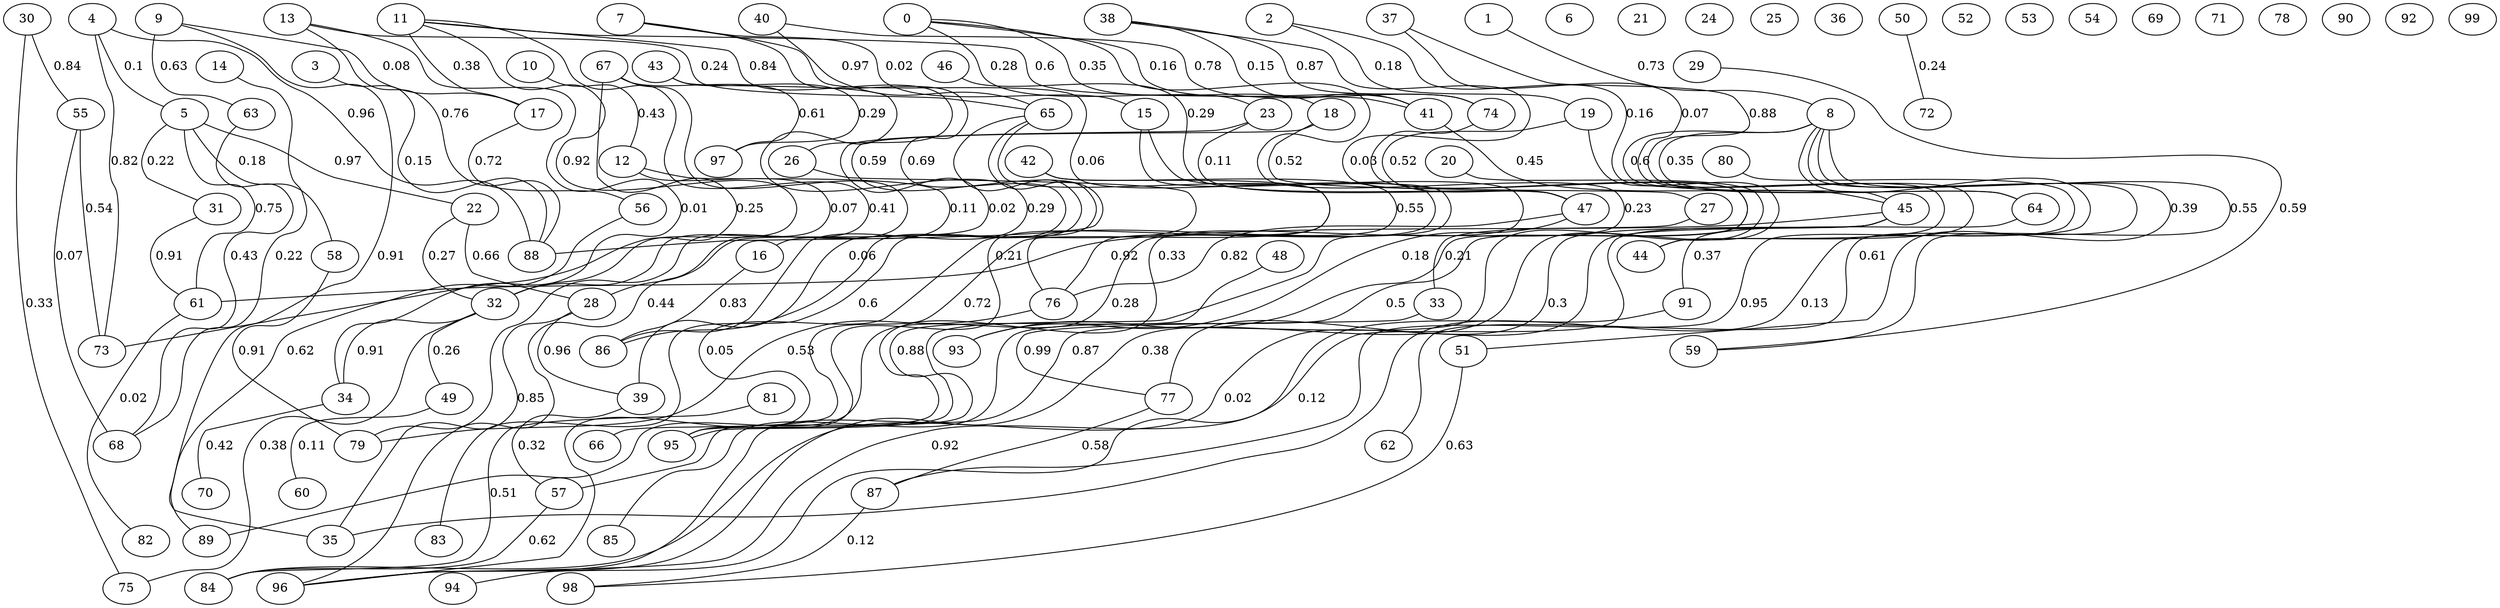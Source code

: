 strict graph  {
0;
1;
2;
3;
4;
5;
6;
7;
8;
9;
10;
11;
12;
13;
14;
15;
16;
17;
18;
19;
20;
21;
22;
23;
24;
25;
26;
27;
28;
29;
30;
31;
32;
33;
34;
35;
36;
37;
38;
39;
40;
41;
42;
43;
44;
45;
46;
47;
48;
49;
50;
51;
52;
53;
54;
55;
56;
57;
58;
59;
60;
61;
62;
63;
64;
65;
66;
67;
68;
69;
70;
71;
72;
73;
74;
75;
76;
77;
78;
79;
80;
81;
82;
83;
84;
85;
86;
87;
88;
89;
90;
91;
92;
93;
94;
95;
96;
97;
98;
99;
0 -- 18  [label="0.35", weight="0.35079658929913327"];
0 -- 23  [label="0.28", weight="0.2830055758459721"];
0 -- 41  [label="0.16", weight="0.16340277456818497"];
0 -- 95  [label="0.23", weight="0.23447333253738012"];
1 -- 8  [label="0.73", weight="0.7251920348612845"];
2 -- 19  [label="0.18", weight="0.17983109956531895"];
2 -- 44  [label="0.16", weight="0.16379325256276078"];
3 -- 88  [label="0.15", weight="0.15406695263948678"];
4 -- 5  [label="0.1", weight="0.09811737452370528"];
4 -- 73  [label="0.82", weight="0.8210743670789314"];
4 -- 88  [label="0.96", weight="0.9601513228896448"];
5 -- 22  [label="0.97", weight="0.9653701209802982"];
5 -- 31  [label="0.22", weight="0.21555083665337071"];
5 -- 58  [label="0.18", weight="0.17990161998210696"];
5 -- 61  [label="0.75", weight="0.7469043106892816"];
7 -- 15  [label="0.02", weight="0.020350868172881453"];
7 -- 76  [label="0.06", weight="0.06365741945465031"];
7 -- 86  [label="0.69", weight="0.688846673141942"];
8 -- 35  [label="0.13", weight="0.12656182296597462"];
8 -- 45  [label="0.6", weight="0.6027708886558533"];
8 -- 51  [label="0.39", weight="0.39457321460971506"];
8 -- 59  [label="0.55", weight="0.5536800523134499"];
8 -- 62  [label="0.61", weight="0.6072784458604608"];
8 -- 64  [label="0.35", weight="0.35231343004194127"];
9 -- 17  [label="0.08", weight="0.07688558720720429"];
9 -- 35  [label="0.91", weight="0.9136613700756592"];
9 -- 63  [label="0.63", weight="0.6280082782056895"];
10 -- 12  [label="0.43", weight="0.42899162492316867"];
11 -- 17  [label="0.38", weight="0.38369068472992784"];
11 -- 26  [label="0.84", weight="0.8376765267506283"];
11 -- 32  [label="0.92", weight="0.9220513842383093"];
11 -- 41  [label="0.6", weight="0.5994910926289473"];
11 -- 79  [label="0.41", weight="0.4055504822117817"];
12 -- 16  [label="0.11", weight="0.11281076409536939"];
12 -- 32  [label="0.07", weight="0.06625280851870241"];
13 -- 34  [label="0.01", weight="0.013771050496238502"];
13 -- 65  [label="0.24", weight="0.2436272933166994"];
13 -- 88  [label="0.76", weight="0.7570134627432423"];
14 -- 68  [label="0.22", weight="0.22055747725582486"];
15 -- 89  [label="0.28", weight="0.2795445253461928"];
15 -- 95  [label="0.33", weight="0.32749657376356667"];
16 -- 86  [label="0.83", weight="0.8274931018857787"];
17 -- 56  [label="0.72", weight="0.7178197762610099"];
18 -- 27  [label="0.52", weight="0.5210284094664822"];
18 -- 88  [label="0.59", weight="0.5874138097396444"];
19 -- 47  [label="0.52", weight="0.5230579930709922"];
19 -- 96  [label="0.38", weight="0.3839401203631069"];
20 -- 96  [label="0.87", weight="0.8695578481151531"];
22 -- 28  [label="0.66", weight="0.6620577997128144"];
22 -- 32  [label="0.27", weight="0.2692279437935339"];
23 -- 28  [label="0.02", weight="0.01535434892061105"];
23 -- 47  [label="0.11", weight="0.1130203044422392"];
26 -- 39  [label="0.06", weight="0.0628765336878212"];
27 -- 33  [label="0.21", weight="0.20909678732360548"];
28 -- 35  [label="0.85", weight="0.8539277743044374"];
28 -- 39  [label="0.96", weight="0.9615638743459763"];
29 -- 59  [label="0.59", weight="0.5914052445483757"];
30 -- 55  [label="0.84", weight="0.8368318618489947"];
30 -- 75  [label="0.33", weight="0.33060910584735814"];
31 -- 61  [label="0.91", weight="0.9054066849288014"];
32 -- 34  [label="0.91", weight="0.9099901535379494"];
32 -- 49  [label="0.26", weight="0.2637471169042853"];
32 -- 75  [label="0.38", weight="0.3777201315317332"];
33 -- 77  [label="0.99", weight="0.9865632364349167"];
34 -- 70  [label="0.42", weight="0.42211957364388253"];
37 -- 44  [label="0.07", weight="0.07300603364119296"];
37 -- 64  [label="0.88", weight="0.8849064579347531"];
38 -- 41  [label="0.15", weight="0.1485715373620593"];
38 -- 74  [label="0.87", weight="0.8702432637285911"];
38 -- 93  [label="0.03", weight="0.03319393471981724"];
39 -- 57  [label="0.32", weight="0.3151686758748663"];
40 -- 65  [label="0.97", weight="0.969619259782173"];
40 -- 74  [label="0.78", weight="0.7763237764138983"];
41 -- 45  [label="0.45", weight="0.4462589719503769"];
42 -- 66  [label="0.72", weight="0.7206354482355151"];
42 -- 76  [label="0.55", weight="0.5527471889080234"];
43 -- 86  [label="0.29", weight="0.29336050461527663"];
43 -- 97  [label="0.29", weight="0.2854122241069468"];
45 -- 61  [label="0.92", weight="0.9150213909082241"];
45 -- 77  [label="0.3", weight="0.2983638297981924"];
45 -- 84  [label="0.02", weight="0.02360489852878289"];
45 -- 94  [label="0.12", weight="0.11648589698776657"];
46 -- 47  [label="0.29", weight="0.28836917341386925"];
47 -- 76  [label="0.82", weight="0.8210252003513936"];
47 -- 93  [label="0.18", weight="0.18198292466711286"];
48 -- 57  [label="0.88", weight="0.8847267803194843"];
49 -- 60  [label="0.11", weight="0.10743472768889695"];
50 -- 72  [label="0.24", weight="0.24098254032427613"];
51 -- 98  [label="0.63", weight="0.6280882991604803"];
55 -- 68  [label="0.07", weight="0.07158669759600933"];
55 -- 73  [label="0.54", weight="0.5447222559868509"];
56 -- 89  [label="0.62", weight="0.6235527218552099"];
57 -- 84  [label="0.62", weight="0.6238380259267359"];
58 -- 79  [label="0.91", weight="0.9088560421027584"];
61 -- 82  [label="0.02", weight="0.020067802228538656"];
63 -- 68  [label="0.43", weight="0.4322785549889121"];
64 -- 91  [label="0.37", weight="0.37054505601523224"];
65 -- 83  [label="0.6", weight="0.602304323523956"];
65 -- 95  [label="0.21", weight="0.20606759606164948"];
65 -- 96  [label="0.05", weight="0.04999295653546221"];
67 -- 73  [label="0.25", weight="0.24620864787629904"];
67 -- 96  [label="0.44", weight="0.44301367454447405"];
67 -- 97  [label="0.61", weight="0.6099038256104069"];
74 -- 85  [label="0.5", weight="0.5007408601875478"];
76 -- 79  [label="0.53", weight="0.5260785485772868"];
77 -- 87  [label="0.58", weight="0.5799362979524729"];
80 -- 87  [label="0.95", weight="0.9522342996233073"];
81 -- 84  [label="0.51", weight="0.5055859936589238"];
87 -- 98  [label="0.12", weight="0.11782353820041724"];
91 -- 96  [label="0.92", weight="0.9218813461480205"];
}
